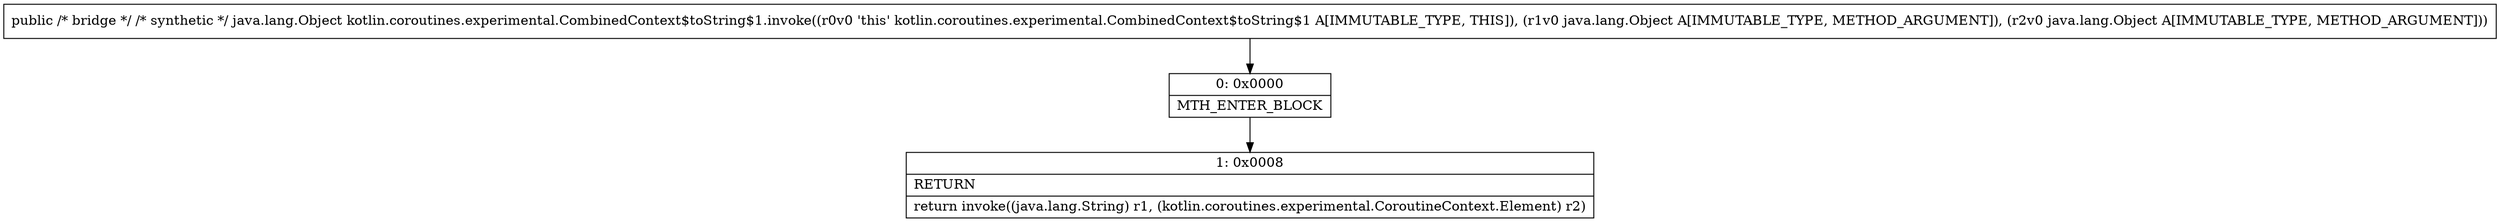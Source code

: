 digraph "CFG forkotlin.coroutines.experimental.CombinedContext$toString$1.invoke(Ljava\/lang\/Object;Ljava\/lang\/Object;)Ljava\/lang\/Object;" {
Node_0 [shape=record,label="{0\:\ 0x0000|MTH_ENTER_BLOCK\l}"];
Node_1 [shape=record,label="{1\:\ 0x0008|RETURN\l|return invoke((java.lang.String) r1, (kotlin.coroutines.experimental.CoroutineContext.Element) r2)\l}"];
MethodNode[shape=record,label="{public \/* bridge *\/ \/* synthetic *\/ java.lang.Object kotlin.coroutines.experimental.CombinedContext$toString$1.invoke((r0v0 'this' kotlin.coroutines.experimental.CombinedContext$toString$1 A[IMMUTABLE_TYPE, THIS]), (r1v0 java.lang.Object A[IMMUTABLE_TYPE, METHOD_ARGUMENT]), (r2v0 java.lang.Object A[IMMUTABLE_TYPE, METHOD_ARGUMENT])) }"];
MethodNode -> Node_0;
Node_0 -> Node_1;
}

